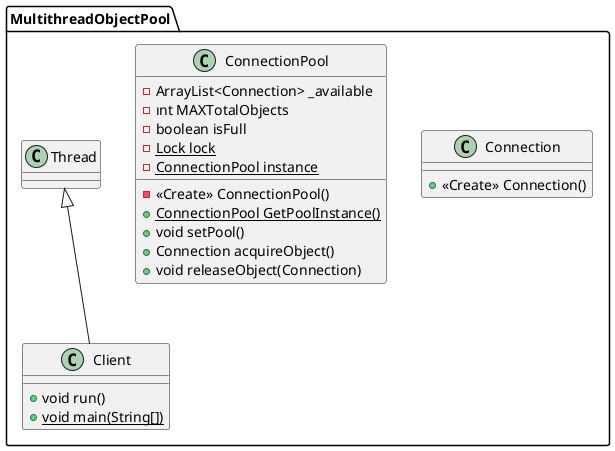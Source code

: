 @startuml
class MultithreadObjectPool.Connection {
+ <<Create>> Connection()
}
class MultithreadObjectPool.ConnectionPool {
- ArrayList<Connection> _available
- ınt MAXTotalObjects
- boolean isFull
- {static} Lock lock
- {static} ConnectionPool instance
- <<Create>> ConnectionPool()
+ {static} ConnectionPool GetPoolInstance()
+ void setPool()
+ Connection acquireObject()
+ void releaseObject(Connection)
}
class MultithreadObjectPool.Client {
+ void run()
+ {static} void main(String[])
}


MultithreadObjectPool.Thread <|-- MultithreadObjectPool.Client
@enduml